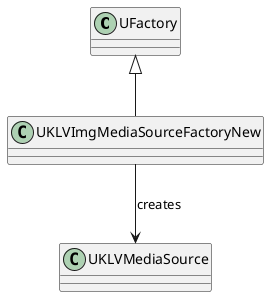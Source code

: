 
@startuml
class UFactory
class UKLVImgMediaSourceFactoryNew extends UFactory
UKLVImgMediaSourceFactoryNew -->UKLVMediaSource : creates 
@enduml
